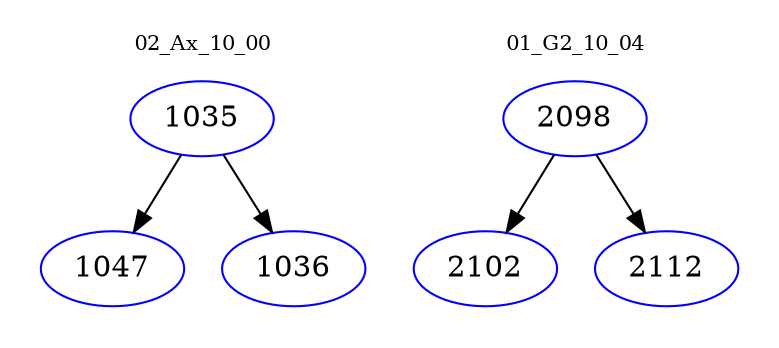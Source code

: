 digraph{
subgraph cluster_0 {
color = white
label = "02_Ax_10_00";
fontsize=10;
T0_1035 [label="1035", color="blue"]
T0_1035 -> T0_1047 [color="black"]
T0_1047 [label="1047", color="blue"]
T0_1035 -> T0_1036 [color="black"]
T0_1036 [label="1036", color="blue"]
}
subgraph cluster_1 {
color = white
label = "01_G2_10_04";
fontsize=10;
T1_2098 [label="2098", color="blue"]
T1_2098 -> T1_2102 [color="black"]
T1_2102 [label="2102", color="blue"]
T1_2098 -> T1_2112 [color="black"]
T1_2112 [label="2112", color="blue"]
}
}
